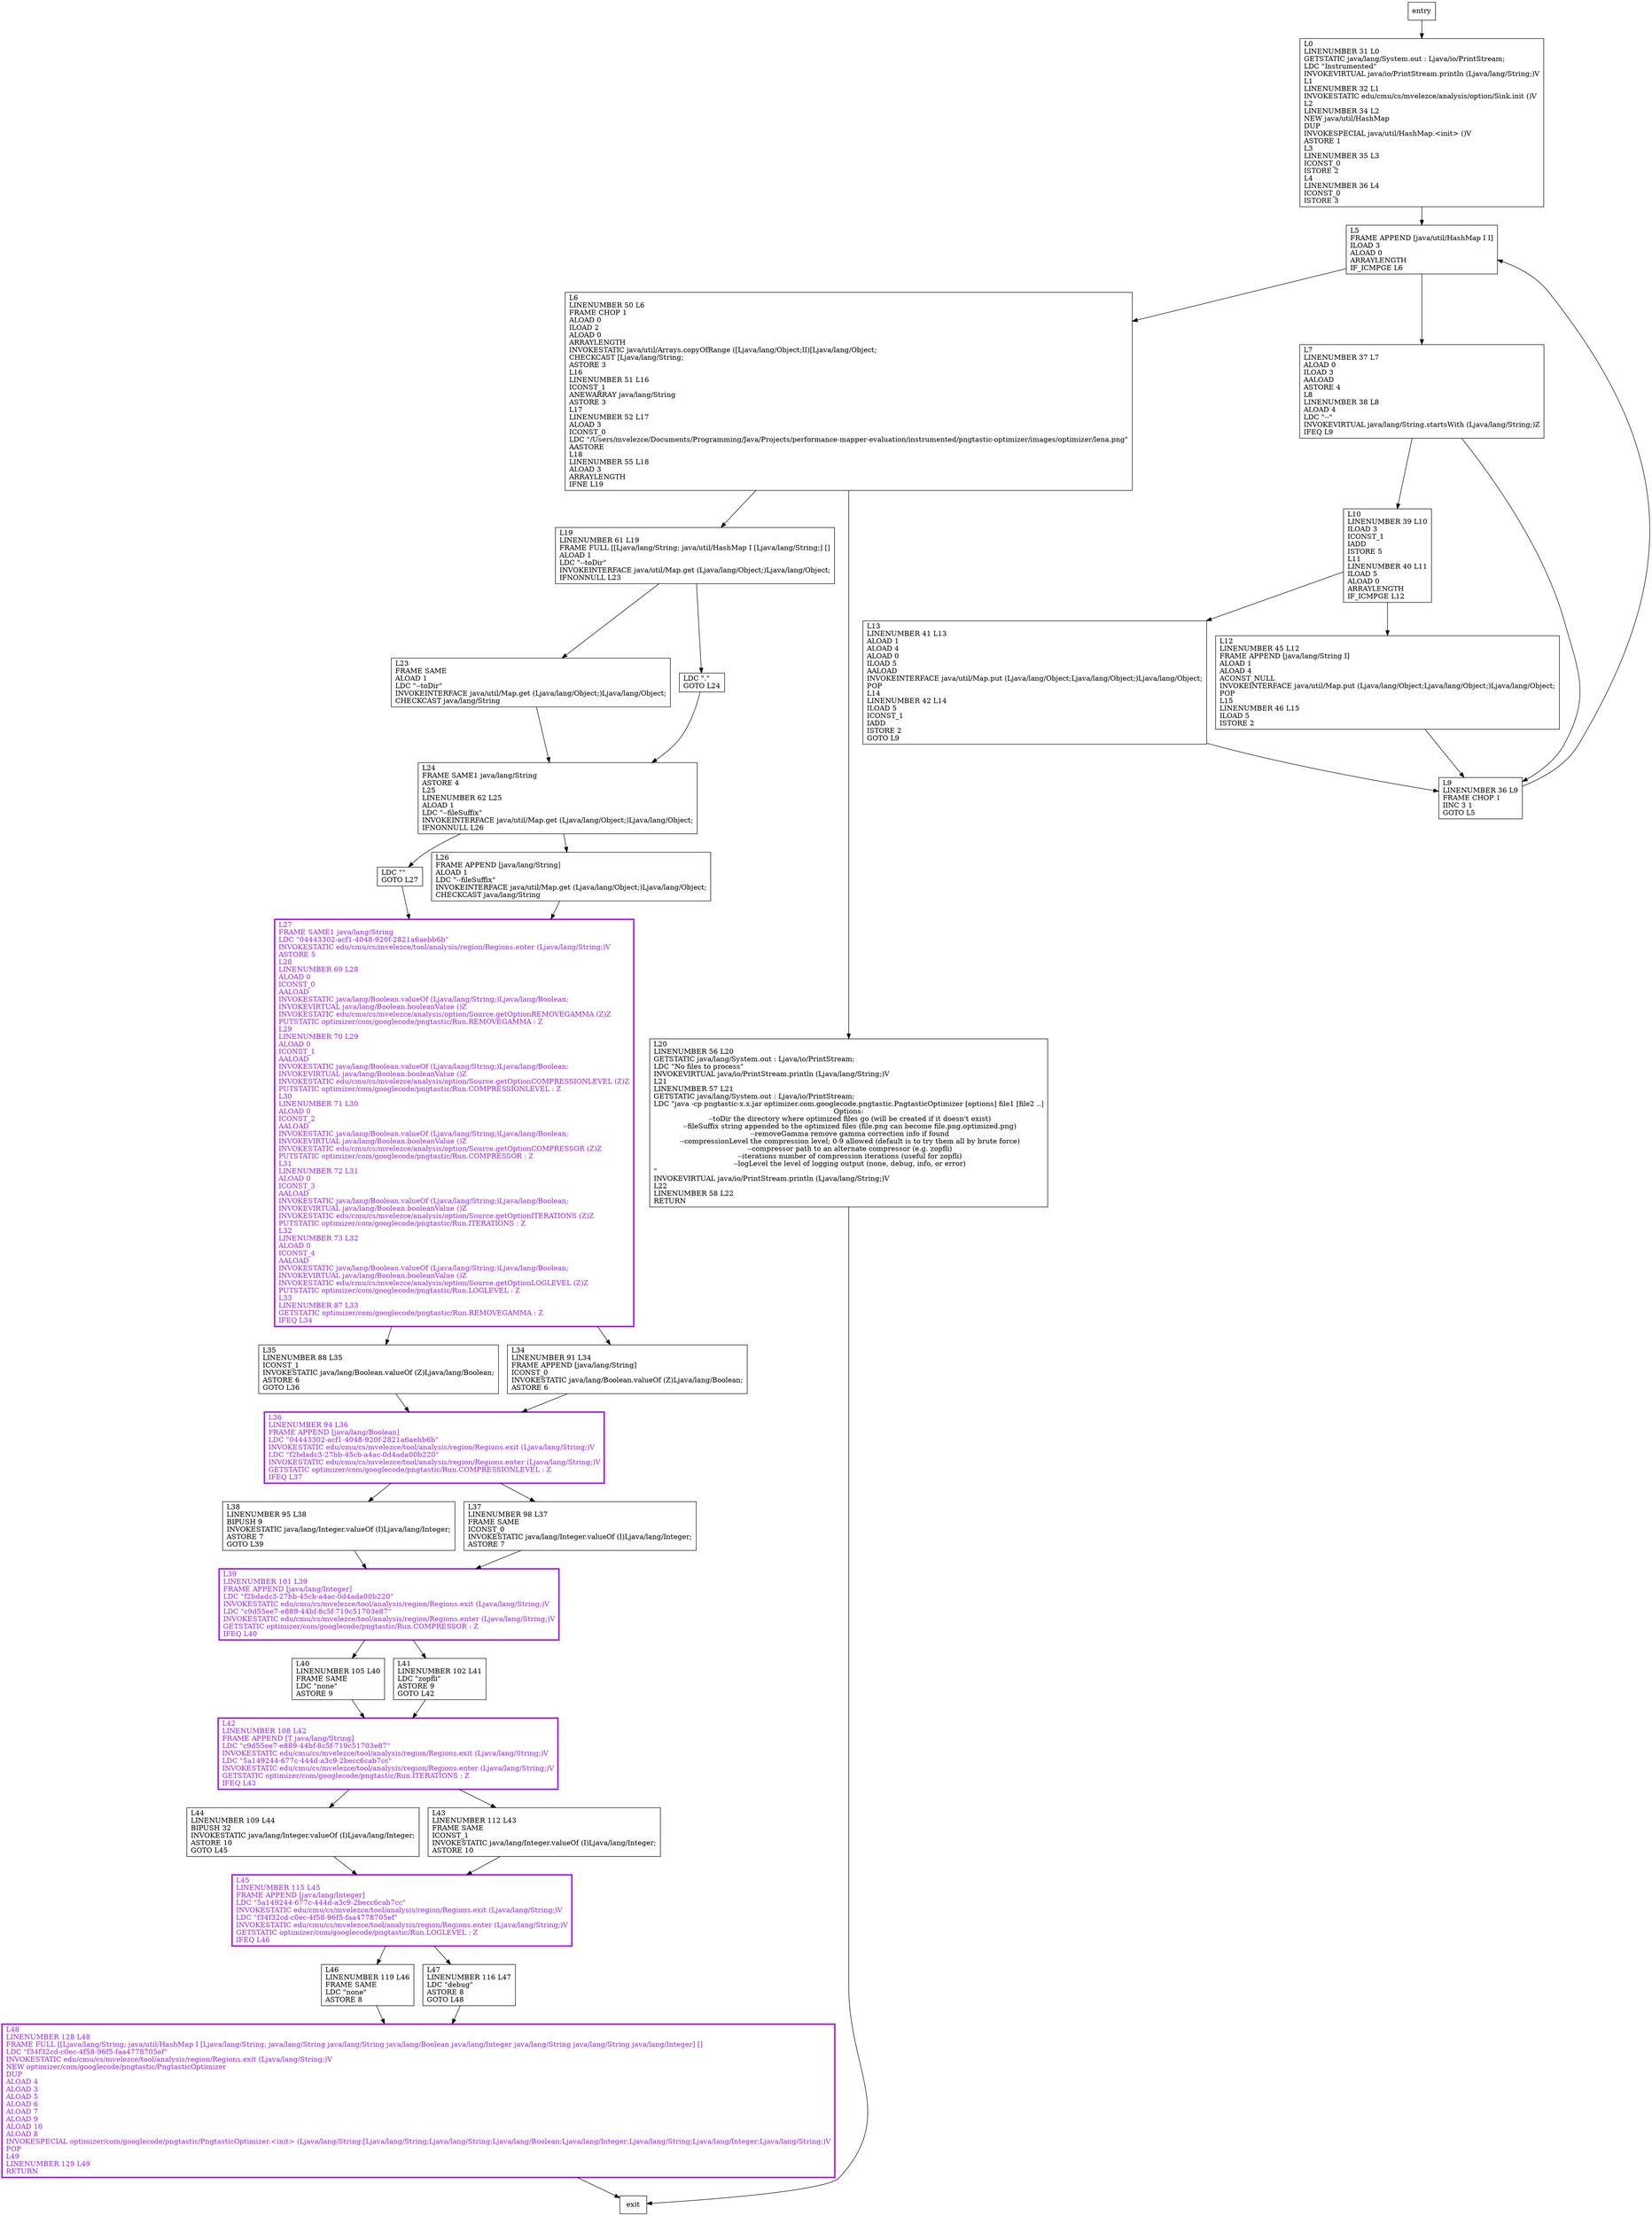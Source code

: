 digraph main {
node [shape=record];
1426435610 [label="L40\lLINENUMBER 105 L40\lFRAME SAME\lLDC \"none\"\lASTORE 9\l"];
139947936 [label="L6\lLINENUMBER 50 L6\lFRAME CHOP 1\lALOAD 0\lILOAD 2\lALOAD 0\lARRAYLENGTH\lINVOKESTATIC java/util/Arrays.copyOfRange ([Ljava/lang/Object;II)[Ljava/lang/Object;\lCHECKCAST [Ljava/lang/String;\lASTORE 3\lL16\lLINENUMBER 51 L16\lICONST_1\lANEWARRAY java/lang/String\lASTORE 3\lL17\lLINENUMBER 52 L17\lALOAD 3\lICONST_0\lLDC \"/Users/mvelezce/Documents/Programming/Java/Projects/performance-mapper-evaluation/instrumented/pngtastic-optimizer/images/optimizer/lena.png\"\lAASTORE\lL18\lLINENUMBER 55 L18\lALOAD 3\lARRAYLENGTH\lIFNE L19\l"];
1435229983 [label="L0\lLINENUMBER 31 L0\lGETSTATIC java/lang/System.out : Ljava/io/PrintStream;\lLDC \"Instrumented\"\lINVOKEVIRTUAL java/io/PrintStream.println (Ljava/lang/String;)V\lL1\lLINENUMBER 32 L1\lINVOKESTATIC edu/cmu/cs/mvelezce/analysis/option/Sink.init ()V\lL2\lLINENUMBER 34 L2\lNEW java/util/HashMap\lDUP\lINVOKESPECIAL java/util/HashMap.\<init\> ()V\lASTORE 1\lL3\lLINENUMBER 35 L3\lICONST_0\lISTORE 2\lL4\lLINENUMBER 36 L4\lICONST_0\lISTORE 3\l"];
1034909474 [label="L13\lLINENUMBER 41 L13\lALOAD 1\lALOAD 4\lALOAD 0\lILOAD 5\lAALOAD\lINVOKEINTERFACE java/util/Map.put (Ljava/lang/Object;Ljava/lang/Object;)Ljava/lang/Object;\lPOP\lL14\lLINENUMBER 42 L14\lILOAD 5\lICONST_1\lIADD\lISTORE 2\lGOTO L9\l"];
1597328335 [label="L12\lLINENUMBER 45 L12\lFRAME APPEND [java/lang/String I]\lALOAD 1\lALOAD 4\lACONST_NULL\lINVOKEINTERFACE java/util/Map.put (Ljava/lang/Object;Ljava/lang/Object;)Ljava/lang/Object;\lPOP\lL15\lLINENUMBER 46 L15\lILOAD 5\lISTORE 2\l"];
1192672907 [label="L23\lFRAME SAME\lALOAD 1\lLDC \"--toDir\"\lINVOKEINTERFACE java/util/Map.get (Ljava/lang/Object;)Ljava/lang/Object;\lCHECKCAST java/lang/String\l"];
1942828992 [label="L41\lLINENUMBER 102 L41\lLDC \"zopfli\"\lASTORE 9\lGOTO L42\l"];
1512903453 [label="L46\lLINENUMBER 119 L46\lFRAME SAME\lLDC \"none\"\lASTORE 8\l"];
22004208 [label="L47\lLINENUMBER 116 L47\lLDC \"debug\"\lASTORE 8\lGOTO L48\l"];
998062648 [label="L38\lLINENUMBER 95 L38\lBIPUSH 9\lINVOKESTATIC java/lang/Integer.valueOf (I)Ljava/lang/Integer;\lASTORE 7\lGOTO L39\l"];
1825445620 [label="L27\lFRAME SAME1 java/lang/String\lLDC \"04443302-acf1-4048-920f-2821a6aebb6b\"\lINVOKESTATIC edu/cmu/cs/mvelezce/tool/analysis/region/Regions.enter (Ljava/lang/String;)V\lASTORE 5\lL28\lLINENUMBER 69 L28\lALOAD 0\lICONST_0\lAALOAD\lINVOKESTATIC java/lang/Boolean.valueOf (Ljava/lang/String;)Ljava/lang/Boolean;\lINVOKEVIRTUAL java/lang/Boolean.booleanValue ()Z\lINVOKESTATIC edu/cmu/cs/mvelezce/analysis/option/Source.getOptionREMOVEGAMMA (Z)Z\lPUTSTATIC optimizer/com/googlecode/pngtastic/Run.REMOVEGAMMA : Z\lL29\lLINENUMBER 70 L29\lALOAD 0\lICONST_1\lAALOAD\lINVOKESTATIC java/lang/Boolean.valueOf (Ljava/lang/String;)Ljava/lang/Boolean;\lINVOKEVIRTUAL java/lang/Boolean.booleanValue ()Z\lINVOKESTATIC edu/cmu/cs/mvelezce/analysis/option/Source.getOptionCOMPRESSIONLEVEL (Z)Z\lPUTSTATIC optimizer/com/googlecode/pngtastic/Run.COMPRESSIONLEVEL : Z\lL30\lLINENUMBER 71 L30\lALOAD 0\lICONST_2\lAALOAD\lINVOKESTATIC java/lang/Boolean.valueOf (Ljava/lang/String;)Ljava/lang/Boolean;\lINVOKEVIRTUAL java/lang/Boolean.booleanValue ()Z\lINVOKESTATIC edu/cmu/cs/mvelezce/analysis/option/Source.getOptionCOMPRESSOR (Z)Z\lPUTSTATIC optimizer/com/googlecode/pngtastic/Run.COMPRESSOR : Z\lL31\lLINENUMBER 72 L31\lALOAD 0\lICONST_3\lAALOAD\lINVOKESTATIC java/lang/Boolean.valueOf (Ljava/lang/String;)Ljava/lang/Boolean;\lINVOKEVIRTUAL java/lang/Boolean.booleanValue ()Z\lINVOKESTATIC edu/cmu/cs/mvelezce/analysis/option/Source.getOptionITERATIONS (Z)Z\lPUTSTATIC optimizer/com/googlecode/pngtastic/Run.ITERATIONS : Z\lL32\lLINENUMBER 73 L32\lALOAD 0\lICONST_4\lAALOAD\lINVOKESTATIC java/lang/Boolean.valueOf (Ljava/lang/String;)Ljava/lang/Boolean;\lINVOKEVIRTUAL java/lang/Boolean.booleanValue ()Z\lINVOKESTATIC edu/cmu/cs/mvelezce/analysis/option/Source.getOptionLOGLEVEL (Z)Z\lPUTSTATIC optimizer/com/googlecode/pngtastic/Run.LOGLEVEL : Z\lL33\lLINENUMBER 87 L33\lGETSTATIC optimizer/com/googlecode/pngtastic/Run.REMOVEGAMMA : Z\lIFEQ L34\l"];
557023099 [label="L42\lLINENUMBER 108 L42\lFRAME APPEND [T java/lang/String]\lLDC \"c9d55ee7-e889-44bf-8c5f-719c51703e87\"\lINVOKESTATIC edu/cmu/cs/mvelezce/tool/analysis/region/Regions.exit (Ljava/lang/String;)V\lLDC \"5a149244-677c-444d-a3c9-2becc6cab7cc\"\lINVOKESTATIC edu/cmu/cs/mvelezce/tool/analysis/region/Regions.enter (Ljava/lang/String;)V\lGETSTATIC optimizer/com/googlecode/pngtastic/Run.ITERATIONS : Z\lIFEQ L43\l"];
273077527 [label="L37\lLINENUMBER 98 L37\lFRAME SAME\lICONST_0\lINVOKESTATIC java/lang/Integer.valueOf (I)Ljava/lang/Integer;\lASTORE 7\l"];
212011969 [label="L36\lLINENUMBER 94 L36\lFRAME APPEND [java/lang/Boolean]\lLDC \"04443302-acf1-4048-920f-2821a6aebb6b\"\lINVOKESTATIC edu/cmu/cs/mvelezce/tool/analysis/region/Regions.exit (Ljava/lang/String;)V\lLDC \"f2bdadc3-27bb-45cb-a4ac-0d4ada00b220\"\lINVOKESTATIC edu/cmu/cs/mvelezce/tool/analysis/region/Regions.enter (Ljava/lang/String;)V\lGETSTATIC optimizer/com/googlecode/pngtastic/Run.COMPRESSIONLEVEL : Z\lIFEQ L37\l"];
1814827909 [label="L10\lLINENUMBER 39 L10\lILOAD 3\lICONST_1\lIADD\lISTORE 5\lL11\lLINENUMBER 40 L11\lILOAD 5\lALOAD 0\lARRAYLENGTH\lIF_ICMPGE L12\l"];
1794768050 [label="LDC \"\"\lGOTO L27\l"];
1971519316 [label="L7\lLINENUMBER 37 L7\lALOAD 0\lILOAD 3\lAALOAD\lASTORE 4\lL8\lLINENUMBER 38 L8\lALOAD 4\lLDC \"--\"\lINVOKEVIRTUAL java/lang/String.startsWith (Ljava/lang/String;)Z\lIFEQ L9\l"];
1097619701 [label="L39\lLINENUMBER 101 L39\lFRAME APPEND [java/lang/Integer]\lLDC \"f2bdadc3-27bb-45cb-a4ac-0d4ada00b220\"\lINVOKESTATIC edu/cmu/cs/mvelezce/tool/analysis/region/Regions.exit (Ljava/lang/String;)V\lLDC \"c9d55ee7-e889-44bf-8c5f-719c51703e87\"\lINVOKESTATIC edu/cmu/cs/mvelezce/tool/analysis/region/Regions.enter (Ljava/lang/String;)V\lGETSTATIC optimizer/com/googlecode/pngtastic/Run.COMPRESSOR : Z\lIFEQ L40\l"];
1256837057 [label="L48\lLINENUMBER 128 L48\lFRAME FULL [[Ljava/lang/String; java/util/HashMap I [Ljava/lang/String; java/lang/String java/lang/String java/lang/Boolean java/lang/Integer java/lang/String java/lang/String java/lang/Integer] []\lLDC \"f34f32cd-c0ec-4f58-96f5-faa4778705ef\"\lINVOKESTATIC edu/cmu/cs/mvelezce/tool/analysis/region/Regions.exit (Ljava/lang/String;)V\lNEW optimizer/com/googlecode/pngtastic/PngtasticOptimizer\lDUP\lALOAD 4\lALOAD 3\lALOAD 5\lALOAD 6\lALOAD 7\lALOAD 9\lALOAD 10\lALOAD 8\lINVOKESPECIAL optimizer/com/googlecode/pngtastic/PngtasticOptimizer.\<init\> (Ljava/lang/String;[Ljava/lang/String;Ljava/lang/String;Ljava/lang/Boolean;Ljava/lang/Integer;Ljava/lang/String;Ljava/lang/Integer;Ljava/lang/String;)V\lPOP\lL49\lLINENUMBER 129 L49\lRETURN\l"];
689602108 [label="L35\lLINENUMBER 88 L35\lICONST_1\lINVOKESTATIC java/lang/Boolean.valueOf (Z)Ljava/lang/Boolean;\lASTORE 6\lGOTO L36\l"];
409598930 [label="L26\lFRAME APPEND [java/lang/String]\lALOAD 1\lLDC \"--fileSuffix\"\lINVOKEINTERFACE java/util/Map.get (Ljava/lang/Object;)Ljava/lang/Object;\lCHECKCAST java/lang/String\l"];
532885071 [label="LDC \".\"\lGOTO L24\l"];
2130357594 [label="L34\lLINENUMBER 91 L34\lFRAME APPEND [java/lang/String]\lICONST_0\lINVOKESTATIC java/lang/Boolean.valueOf (Z)Ljava/lang/Boolean;\lASTORE 6\l"];
2019826979 [label="L5\lFRAME APPEND [java/util/HashMap I I]\lILOAD 3\lALOAD 0\lARRAYLENGTH\lIF_ICMPGE L6\l"];
1733581655 [label="L9\lLINENUMBER 36 L9\lFRAME CHOP 1\lIINC 3 1\lGOTO L5\l"];
1951963537 [label="L19\lLINENUMBER 61 L19\lFRAME FULL [[Ljava/lang/String; java/util/HashMap I [Ljava/lang/String;] []\lALOAD 1\lLDC \"--toDir\"\lINVOKEINTERFACE java/util/Map.get (Ljava/lang/Object;)Ljava/lang/Object;\lIFNONNULL L23\l"];
21422054 [label="L20\lLINENUMBER 56 L20\lGETSTATIC java/lang/System.out : Ljava/io/PrintStream;\lLDC \"No files to process\"\lINVOKEVIRTUAL java/io/PrintStream.println (Ljava/lang/String;)V\lL21\lLINENUMBER 57 L21\lGETSTATIC java/lang/System.out : Ljava/io/PrintStream;\lLDC \"java -cp pngtastic-x.x.jar optimizer.com.googlecode.pngtastic.PngtasticOptimizer [options] file1 [file2 ..]\nOptions:\n  --toDir            the directory where optimized files go (will be created if it doesn't exist)\n  --fileSuffix       string appended to the optimized files (file.png can become file.png.optimized.png)\n  --removeGamma      remove gamma correction info if found\n  --compressionLevel the compression level; 0-9 allowed (default is to try them all by brute force)\n  --compressor       path to an alternate compressor (e.g. zopfli)\n  --iterations       number of compression iterations (useful for zopfli)\n  --logLevel         the level of logging output (none, debug, info, or error)\n\"\lINVOKEVIRTUAL java/io/PrintStream.println (Ljava/lang/String;)V\lL22\lLINENUMBER 58 L22\lRETURN\l"];
2050370411 [label="L44\lLINENUMBER 109 L44\lBIPUSH 32\lINVOKESTATIC java/lang/Integer.valueOf (I)Ljava/lang/Integer;\lASTORE 10\lGOTO L45\l"];
795326519 [label="L24\lFRAME SAME1 java/lang/String\lASTORE 4\lL25\lLINENUMBER 62 L25\lALOAD 1\lLDC \"--fileSuffix\"\lINVOKEINTERFACE java/util/Map.get (Ljava/lang/Object;)Ljava/lang/Object;\lIFNONNULL L26\l"];
45822040 [label="L43\lLINENUMBER 112 L43\lFRAME SAME\lICONST_1\lINVOKESTATIC java/lang/Integer.valueOf (I)Ljava/lang/Integer;\lASTORE 10\l"];
1625252058 [label="L45\lLINENUMBER 115 L45\lFRAME APPEND [java/lang/Integer]\lLDC \"5a149244-677c-444d-a3c9-2becc6cab7cc\"\lINVOKESTATIC edu/cmu/cs/mvelezce/tool/analysis/region/Regions.exit (Ljava/lang/String;)V\lLDC \"f34f32cd-c0ec-4f58-96f5-faa4778705ef\"\lINVOKESTATIC edu/cmu/cs/mvelezce/tool/analysis/region/Regions.enter (Ljava/lang/String;)V\lGETSTATIC optimizer/com/googlecode/pngtastic/Run.LOGLEVEL : Z\lIFEQ L46\l"];
entry;
exit;
1426435610 -> 557023099;
139947936 -> 1951963537;
139947936 -> 21422054;
1435229983 -> 2019826979;
1034909474 -> 1733581655;
1597328335 -> 1733581655;
1192672907 -> 795326519;
1942828992 -> 557023099;
1512903453 -> 1256837057;
22004208 -> 1256837057;
998062648 -> 1097619701;
1825445620 -> 2130357594;
1825445620 -> 689602108;
557023099 -> 2050370411;
557023099 -> 45822040;
273077527 -> 1097619701;
212011969 -> 998062648;
212011969 -> 273077527;
1814827909 -> 1034909474;
1814827909 -> 1597328335;
1794768050 -> 1825445620;
1971519316 -> 1814827909;
1971519316 -> 1733581655;
1097619701 -> 1942828992;
1097619701 -> 1426435610;
1256837057 -> exit;
689602108 -> 212011969;
409598930 -> 1825445620;
entry -> 1435229983;
532885071 -> 795326519;
2130357594 -> 212011969;
2019826979 -> 139947936;
2019826979 -> 1971519316;
1733581655 -> 2019826979;
1951963537 -> 532885071;
1951963537 -> 1192672907;
21422054 -> exit;
2050370411 -> 1625252058;
795326519 -> 1794768050;
795326519 -> 409598930;
45822040 -> 1625252058;
1625252058 -> 1512903453;
1625252058 -> 22004208;
1825445620[fontcolor="purple", penwidth=3, color="purple"];
557023099[fontcolor="purple", penwidth=3, color="purple"];
1097619701[fontcolor="purple", penwidth=3, color="purple"];
1256837057[fontcolor="purple", penwidth=3, color="purple"];
1625252058[fontcolor="purple", penwidth=3, color="purple"];
212011969[fontcolor="purple", penwidth=3, color="purple"];
}
